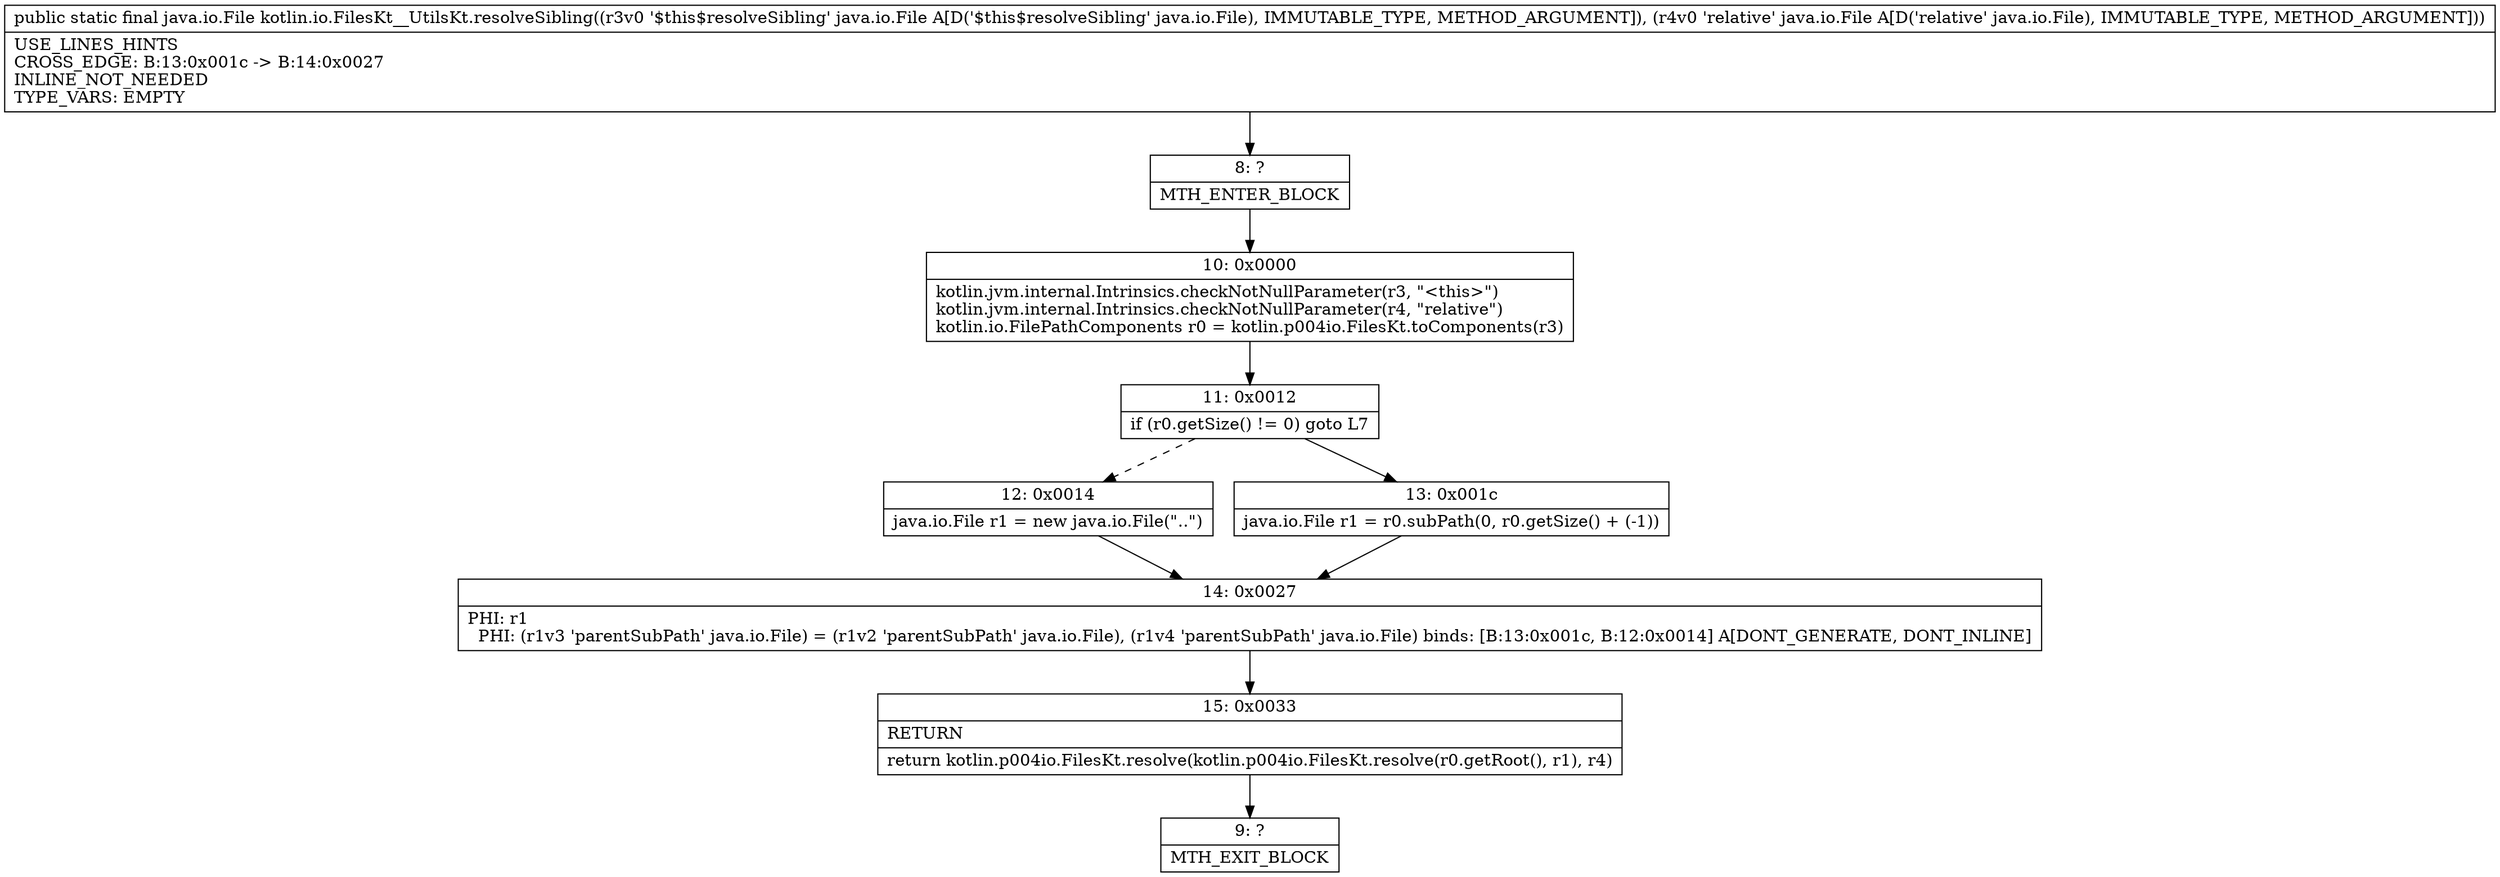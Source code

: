 digraph "CFG forkotlin.io.FilesKt__UtilsKt.resolveSibling(Ljava\/io\/File;Ljava\/io\/File;)Ljava\/io\/File;" {
Node_8 [shape=record,label="{8\:\ ?|MTH_ENTER_BLOCK\l}"];
Node_10 [shape=record,label="{10\:\ 0x0000|kotlin.jvm.internal.Intrinsics.checkNotNullParameter(r3, \"\<this\>\")\lkotlin.jvm.internal.Intrinsics.checkNotNullParameter(r4, \"relative\")\lkotlin.io.FilePathComponents r0 = kotlin.p004io.FilesKt.toComponents(r3)\l}"];
Node_11 [shape=record,label="{11\:\ 0x0012|if (r0.getSize() != 0) goto L7\l}"];
Node_12 [shape=record,label="{12\:\ 0x0014|java.io.File r1 = new java.io.File(\"..\")\l}"];
Node_14 [shape=record,label="{14\:\ 0x0027|PHI: r1 \l  PHI: (r1v3 'parentSubPath' java.io.File) = (r1v2 'parentSubPath' java.io.File), (r1v4 'parentSubPath' java.io.File) binds: [B:13:0x001c, B:12:0x0014] A[DONT_GENERATE, DONT_INLINE]\l}"];
Node_15 [shape=record,label="{15\:\ 0x0033|RETURN\l|return kotlin.p004io.FilesKt.resolve(kotlin.p004io.FilesKt.resolve(r0.getRoot(), r1), r4)\l}"];
Node_9 [shape=record,label="{9\:\ ?|MTH_EXIT_BLOCK\l}"];
Node_13 [shape=record,label="{13\:\ 0x001c|java.io.File r1 = r0.subPath(0, r0.getSize() + (\-1))\l}"];
MethodNode[shape=record,label="{public static final java.io.File kotlin.io.FilesKt__UtilsKt.resolveSibling((r3v0 '$this$resolveSibling' java.io.File A[D('$this$resolveSibling' java.io.File), IMMUTABLE_TYPE, METHOD_ARGUMENT]), (r4v0 'relative' java.io.File A[D('relative' java.io.File), IMMUTABLE_TYPE, METHOD_ARGUMENT]))  | USE_LINES_HINTS\lCROSS_EDGE: B:13:0x001c \-\> B:14:0x0027\lINLINE_NOT_NEEDED\lTYPE_VARS: EMPTY\l}"];
MethodNode -> Node_8;Node_8 -> Node_10;
Node_10 -> Node_11;
Node_11 -> Node_12[style=dashed];
Node_11 -> Node_13;
Node_12 -> Node_14;
Node_14 -> Node_15;
Node_15 -> Node_9;
Node_13 -> Node_14;
}

